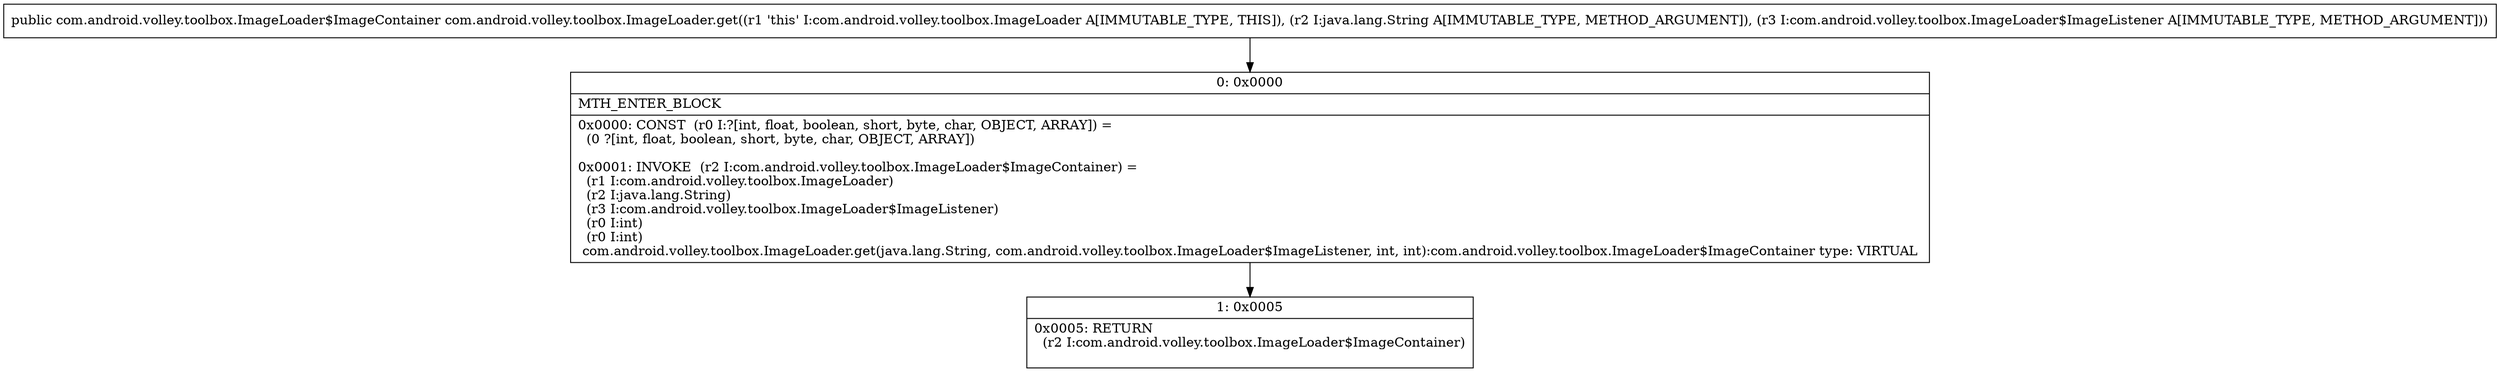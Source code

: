 digraph "CFG forcom.android.volley.toolbox.ImageLoader.get(Ljava\/lang\/String;Lcom\/android\/volley\/toolbox\/ImageLoader$ImageListener;)Lcom\/android\/volley\/toolbox\/ImageLoader$ImageContainer;" {
Node_0 [shape=record,label="{0\:\ 0x0000|MTH_ENTER_BLOCK\l|0x0000: CONST  (r0 I:?[int, float, boolean, short, byte, char, OBJECT, ARRAY]) = \l  (0 ?[int, float, boolean, short, byte, char, OBJECT, ARRAY])\l \l0x0001: INVOKE  (r2 I:com.android.volley.toolbox.ImageLoader$ImageContainer) = \l  (r1 I:com.android.volley.toolbox.ImageLoader)\l  (r2 I:java.lang.String)\l  (r3 I:com.android.volley.toolbox.ImageLoader$ImageListener)\l  (r0 I:int)\l  (r0 I:int)\l com.android.volley.toolbox.ImageLoader.get(java.lang.String, com.android.volley.toolbox.ImageLoader$ImageListener, int, int):com.android.volley.toolbox.ImageLoader$ImageContainer type: VIRTUAL \l}"];
Node_1 [shape=record,label="{1\:\ 0x0005|0x0005: RETURN  \l  (r2 I:com.android.volley.toolbox.ImageLoader$ImageContainer)\l \l}"];
MethodNode[shape=record,label="{public com.android.volley.toolbox.ImageLoader$ImageContainer com.android.volley.toolbox.ImageLoader.get((r1 'this' I:com.android.volley.toolbox.ImageLoader A[IMMUTABLE_TYPE, THIS]), (r2 I:java.lang.String A[IMMUTABLE_TYPE, METHOD_ARGUMENT]), (r3 I:com.android.volley.toolbox.ImageLoader$ImageListener A[IMMUTABLE_TYPE, METHOD_ARGUMENT])) }"];
MethodNode -> Node_0;
Node_0 -> Node_1;
}

